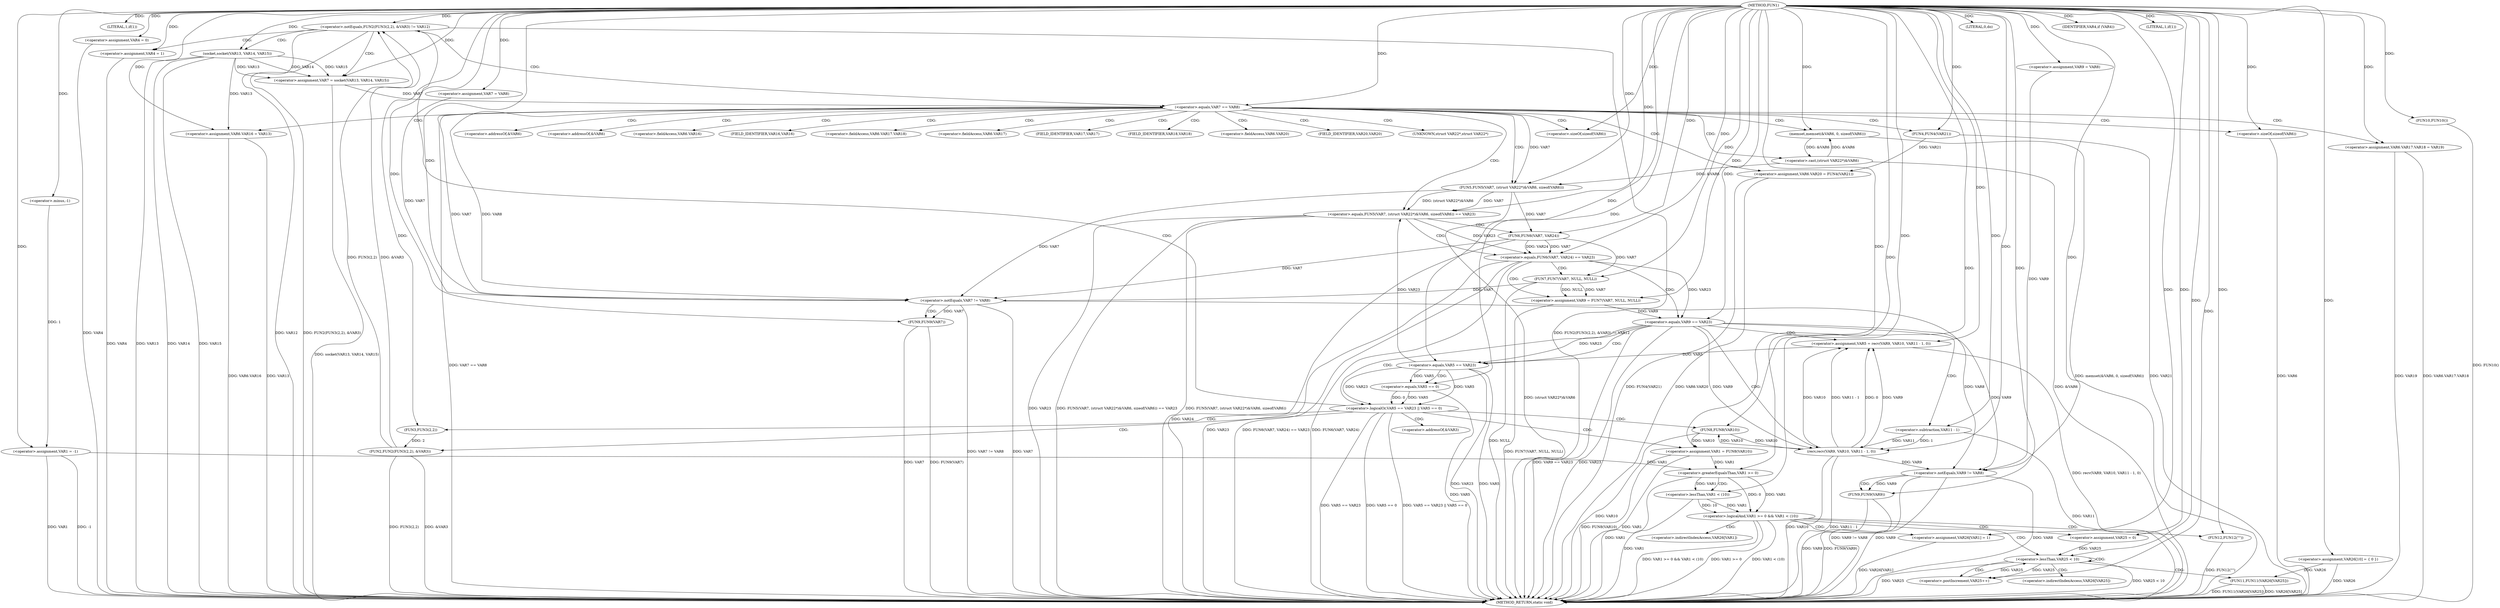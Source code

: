 digraph FUN1 {  
"1000100" [label = "(METHOD,FUN1)" ]
"1000294" [label = "(METHOD_RETURN,static void)" ]
"1000103" [label = "(<operator>.assignment,VAR1 = -1)" ]
"1000105" [label = "(<operator>.minus,-1)" ]
"1000108" [label = "(LITERAL,1,if(1))" ]
"1000113" [label = "(<operator>.assignment,VAR4 = 0)" ]
"1000119" [label = "(<operator>.assignment,VAR7 = VAR8)" ]
"1000123" [label = "(<operator>.assignment,VAR9 = VAR8)" ]
"1000130" [label = "(<operator>.notEquals,FUN2(FUN3(2,2), &VAR3) != VAR12)" ]
"1000131" [label = "(FUN2,FUN2(FUN3(2,2), &VAR3))" ]
"1000132" [label = "(FUN3,FUN3(2,2))" ]
"1000140" [label = "(<operator>.assignment,VAR4 = 1)" ]
"1000143" [label = "(<operator>.assignment,VAR7 = socket(VAR13, VAR14, VAR15))" ]
"1000145" [label = "(socket,socket(VAR13, VAR14, VAR15))" ]
"1000150" [label = "(<operator>.equals,VAR7 == VAR8)" ]
"1000155" [label = "(memset,memset(&VAR6, 0, sizeof(VAR6)))" ]
"1000159" [label = "(<operator>.sizeOf,sizeof(VAR6))" ]
"1000161" [label = "(<operator>.assignment,VAR6.VAR16 = VAR13)" ]
"1000166" [label = "(<operator>.assignment,VAR6.VAR17.VAR18 = VAR19)" ]
"1000173" [label = "(<operator>.assignment,VAR6.VAR20 = FUN4(VAR21))" ]
"1000177" [label = "(FUN4,FUN4(VAR21))" ]
"1000180" [label = "(<operator>.equals,FUN5(VAR7, (struct VAR22*)&VAR6, sizeof(VAR6)) == VAR23)" ]
"1000181" [label = "(FUN5,FUN5(VAR7, (struct VAR22*)&VAR6, sizeof(VAR6)))" ]
"1000183" [label = "(<operator>.cast,(struct VAR22*)&VAR6)" ]
"1000187" [label = "(<operator>.sizeOf,sizeof(VAR6))" ]
"1000193" [label = "(<operator>.equals,FUN6(VAR7, VAR24) == VAR23)" ]
"1000194" [label = "(FUN6,FUN6(VAR7, VAR24))" ]
"1000200" [label = "(<operator>.assignment,VAR9 = FUN7(VAR7, NULL, NULL))" ]
"1000202" [label = "(FUN7,FUN7(VAR7, NULL, NULL))" ]
"1000207" [label = "(<operator>.equals,VAR9 == VAR23)" ]
"1000212" [label = "(<operator>.assignment,VAR5 = recv(VAR9, VAR10, VAR11 - 1, 0))" ]
"1000214" [label = "(recv,recv(VAR9, VAR10, VAR11 - 1, 0))" ]
"1000217" [label = "(<operator>.subtraction,VAR11 - 1)" ]
"1000222" [label = "(<operator>.logicalOr,VAR5 == VAR23 || VAR5 == 0)" ]
"1000223" [label = "(<operator>.equals,VAR5 == VAR23)" ]
"1000226" [label = "(<operator>.equals,VAR5 == 0)" ]
"1000231" [label = "(<operator>.assignment,VAR1 = FUN8(VAR10))" ]
"1000233" [label = "(FUN8,FUN8(VAR10))" ]
"1000235" [label = "(LITERAL,0,do)" ]
"1000237" [label = "(<operator>.notEquals,VAR7 != VAR8)" ]
"1000241" [label = "(FUN9,FUN9(VAR7))" ]
"1000244" [label = "(<operator>.notEquals,VAR9 != VAR8)" ]
"1000248" [label = "(FUN9,FUN9(VAR9))" ]
"1000251" [label = "(IDENTIFIER,VAR4,if (VAR4))" ]
"1000253" [label = "(FUN10,FUN10())" ]
"1000255" [label = "(LITERAL,1,if(1))" ]
"1000260" [label = "(<operator>.assignment,VAR26[10] = { 0 })" ]
"1000263" [label = "(<operator>.logicalAnd,VAR1 >= 0 && VAR1 < (10))" ]
"1000264" [label = "(<operator>.greaterEqualsThan,VAR1 >= 0)" ]
"1000267" [label = "(<operator>.lessThan,VAR1 < (10))" ]
"1000271" [label = "(<operator>.assignment,VAR26[VAR1] = 1)" ]
"1000277" [label = "(<operator>.assignment,VAR25 = 0)" ]
"1000280" [label = "(<operator>.lessThan,VAR25 < 10)" ]
"1000283" [label = "(<operator>.postIncrement,VAR25++)" ]
"1000286" [label = "(FUN11,FUN11(VAR26[VAR25]))" ]
"1000292" [label = "(FUN12,FUN12(\"\"))" ]
"1000135" [label = "(<operator>.addressOf,&VAR3)" ]
"1000156" [label = "(<operator>.addressOf,&VAR6)" ]
"1000162" [label = "(<operator>.fieldAccess,VAR6.VAR16)" ]
"1000164" [label = "(FIELD_IDENTIFIER,VAR16,VAR16)" ]
"1000167" [label = "(<operator>.fieldAccess,VAR6.VAR17.VAR18)" ]
"1000168" [label = "(<operator>.fieldAccess,VAR6.VAR17)" ]
"1000170" [label = "(FIELD_IDENTIFIER,VAR17,VAR17)" ]
"1000171" [label = "(FIELD_IDENTIFIER,VAR18,VAR18)" ]
"1000174" [label = "(<operator>.fieldAccess,VAR6.VAR20)" ]
"1000176" [label = "(FIELD_IDENTIFIER,VAR20,VAR20)" ]
"1000184" [label = "(UNKNOWN,struct VAR22*,struct VAR22*)" ]
"1000185" [label = "(<operator>.addressOf,&VAR6)" ]
"1000272" [label = "(<operator>.indirectIndexAccess,VAR26[VAR1])" ]
"1000287" [label = "(<operator>.indirectIndexAccess,VAR26[VAR25])" ]
  "1000183" -> "1000294"  [ label = "DDG: &VAR6"] 
  "1000231" -> "1000294"  [ label = "DDG: FUN8(VAR10)"] 
  "1000103" -> "1000294"  [ label = "DDG: VAR1"] 
  "1000180" -> "1000294"  [ label = "DDG: FUN5(VAR7, (struct VAR22*)&VAR6, sizeof(VAR6))"] 
  "1000207" -> "1000294"  [ label = "DDG: VAR9 == VAR23"] 
  "1000248" -> "1000294"  [ label = "DDG: FUN9(VAR9)"] 
  "1000187" -> "1000294"  [ label = "DDG: VAR6"] 
  "1000177" -> "1000294"  [ label = "DDG: VAR21"] 
  "1000130" -> "1000294"  [ label = "DDG: FUN2(FUN3(2,2), &VAR3) != VAR12"] 
  "1000286" -> "1000294"  [ label = "DDG: FUN11(VAR26[VAR25])"] 
  "1000166" -> "1000294"  [ label = "DDG: VAR19"] 
  "1000223" -> "1000294"  [ label = "DDG: VAR23"] 
  "1000193" -> "1000294"  [ label = "DDG: FUN6(VAR7, VAR24)"] 
  "1000226" -> "1000294"  [ label = "DDG: VAR5"] 
  "1000292" -> "1000294"  [ label = "DDG: FUN12(\"\")"] 
  "1000222" -> "1000294"  [ label = "DDG: VAR5 == VAR23"] 
  "1000237" -> "1000294"  [ label = "DDG: VAR7 != VAR8"] 
  "1000207" -> "1000294"  [ label = "DDG: VAR23"] 
  "1000253" -> "1000294"  [ label = "DDG: FUN10()"] 
  "1000280" -> "1000294"  [ label = "DDG: VAR25 < 10"] 
  "1000214" -> "1000294"  [ label = "DDG: VAR10"] 
  "1000286" -> "1000294"  [ label = "DDG: VAR26[VAR25]"] 
  "1000103" -> "1000294"  [ label = "DDG: -1"] 
  "1000222" -> "1000294"  [ label = "DDG: VAR5 == 0"] 
  "1000214" -> "1000294"  [ label = "DDG: VAR11 - 1"] 
  "1000212" -> "1000294"  [ label = "DDG: recv(VAR9, VAR10, VAR11 - 1, 0)"] 
  "1000180" -> "1000294"  [ label = "DDG: VAR23"] 
  "1000237" -> "1000294"  [ label = "DDG: VAR7"] 
  "1000113" -> "1000294"  [ label = "DDG: VAR4"] 
  "1000131" -> "1000294"  [ label = "DDG: FUN3(2,2)"] 
  "1000140" -> "1000294"  [ label = "DDG: VAR4"] 
  "1000264" -> "1000294"  [ label = "DDG: VAR1"] 
  "1000267" -> "1000294"  [ label = "DDG: VAR1"] 
  "1000155" -> "1000294"  [ label = "DDG: memset(&VAR6, 0, sizeof(VAR6))"] 
  "1000166" -> "1000294"  [ label = "DDG: VAR6.VAR17.VAR18"] 
  "1000263" -> "1000294"  [ label = "DDG: VAR1 < (10)"] 
  "1000263" -> "1000294"  [ label = "DDG: VAR1 >= 0 && VAR1 < (10)"] 
  "1000180" -> "1000294"  [ label = "DDG: FUN5(VAR7, (struct VAR22*)&VAR6, sizeof(VAR6)) == VAR23"] 
  "1000263" -> "1000294"  [ label = "DDG: VAR1 >= 0"] 
  "1000217" -> "1000294"  [ label = "DDG: VAR11"] 
  "1000222" -> "1000294"  [ label = "DDG: VAR5 == VAR23 || VAR5 == 0"] 
  "1000145" -> "1000294"  [ label = "DDG: VAR15"] 
  "1000193" -> "1000294"  [ label = "DDG: VAR23"] 
  "1000231" -> "1000294"  [ label = "DDG: VAR1"] 
  "1000131" -> "1000294"  [ label = "DDG: &VAR3"] 
  "1000193" -> "1000294"  [ label = "DDG: FUN6(VAR7, VAR24) == VAR23"] 
  "1000280" -> "1000294"  [ label = "DDG: VAR25"] 
  "1000233" -> "1000294"  [ label = "DDG: VAR10"] 
  "1000241" -> "1000294"  [ label = "DDG: VAR7"] 
  "1000143" -> "1000294"  [ label = "DDG: socket(VAR13, VAR14, VAR15)"] 
  "1000173" -> "1000294"  [ label = "DDG: FUN4(VAR21)"] 
  "1000244" -> "1000294"  [ label = "DDG: VAR9 != VAR8"] 
  "1000150" -> "1000294"  [ label = "DDG: VAR7 == VAR8"] 
  "1000260" -> "1000294"  [ label = "DDG: VAR26"] 
  "1000271" -> "1000294"  [ label = "DDG: VAR26[VAR1]"] 
  "1000202" -> "1000294"  [ label = "DDG: NULL"] 
  "1000244" -> "1000294"  [ label = "DDG: VAR9"] 
  "1000194" -> "1000294"  [ label = "DDG: VAR24"] 
  "1000161" -> "1000294"  [ label = "DDG: VAR6.VAR16"] 
  "1000244" -> "1000294"  [ label = "DDG: VAR8"] 
  "1000145" -> "1000294"  [ label = "DDG: VAR13"] 
  "1000241" -> "1000294"  [ label = "DDG: FUN9(VAR7)"] 
  "1000145" -> "1000294"  [ label = "DDG: VAR14"] 
  "1000181" -> "1000294"  [ label = "DDG: (struct VAR22*)&VAR6"] 
  "1000173" -> "1000294"  [ label = "DDG: VAR6.VAR20"] 
  "1000130" -> "1000294"  [ label = "DDG: VAR12"] 
  "1000248" -> "1000294"  [ label = "DDG: VAR9"] 
  "1000223" -> "1000294"  [ label = "DDG: VAR5"] 
  "1000161" -> "1000294"  [ label = "DDG: VAR13"] 
  "1000130" -> "1000294"  [ label = "DDG: FUN2(FUN3(2,2), &VAR3)"] 
  "1000200" -> "1000294"  [ label = "DDG: FUN7(VAR7, NULL, NULL)"] 
  "1000105" -> "1000103"  [ label = "DDG: 1"] 
  "1000100" -> "1000103"  [ label = "DDG: "] 
  "1000100" -> "1000105"  [ label = "DDG: "] 
  "1000100" -> "1000108"  [ label = "DDG: "] 
  "1000100" -> "1000113"  [ label = "DDG: "] 
  "1000100" -> "1000119"  [ label = "DDG: "] 
  "1000100" -> "1000123"  [ label = "DDG: "] 
  "1000131" -> "1000130"  [ label = "DDG: FUN3(2,2)"] 
  "1000131" -> "1000130"  [ label = "DDG: &VAR3"] 
  "1000132" -> "1000131"  [ label = "DDG: 2"] 
  "1000100" -> "1000132"  [ label = "DDG: "] 
  "1000100" -> "1000130"  [ label = "DDG: "] 
  "1000100" -> "1000140"  [ label = "DDG: "] 
  "1000145" -> "1000143"  [ label = "DDG: VAR13"] 
  "1000145" -> "1000143"  [ label = "DDG: VAR14"] 
  "1000145" -> "1000143"  [ label = "DDG: VAR15"] 
  "1000100" -> "1000143"  [ label = "DDG: "] 
  "1000100" -> "1000145"  [ label = "DDG: "] 
  "1000143" -> "1000150"  [ label = "DDG: VAR7"] 
  "1000100" -> "1000150"  [ label = "DDG: "] 
  "1000183" -> "1000155"  [ label = "DDG: &VAR6"] 
  "1000100" -> "1000155"  [ label = "DDG: "] 
  "1000100" -> "1000159"  [ label = "DDG: "] 
  "1000145" -> "1000161"  [ label = "DDG: VAR13"] 
  "1000100" -> "1000161"  [ label = "DDG: "] 
  "1000100" -> "1000166"  [ label = "DDG: "] 
  "1000177" -> "1000173"  [ label = "DDG: VAR21"] 
  "1000100" -> "1000177"  [ label = "DDG: "] 
  "1000181" -> "1000180"  [ label = "DDG: VAR7"] 
  "1000181" -> "1000180"  [ label = "DDG: (struct VAR22*)&VAR6"] 
  "1000150" -> "1000181"  [ label = "DDG: VAR7"] 
  "1000100" -> "1000181"  [ label = "DDG: "] 
  "1000183" -> "1000181"  [ label = "DDG: &VAR6"] 
  "1000155" -> "1000183"  [ label = "DDG: &VAR6"] 
  "1000100" -> "1000187"  [ label = "DDG: "] 
  "1000223" -> "1000180"  [ label = "DDG: VAR23"] 
  "1000100" -> "1000180"  [ label = "DDG: "] 
  "1000194" -> "1000193"  [ label = "DDG: VAR7"] 
  "1000194" -> "1000193"  [ label = "DDG: VAR24"] 
  "1000181" -> "1000194"  [ label = "DDG: VAR7"] 
  "1000100" -> "1000194"  [ label = "DDG: "] 
  "1000180" -> "1000193"  [ label = "DDG: VAR23"] 
  "1000100" -> "1000193"  [ label = "DDG: "] 
  "1000202" -> "1000200"  [ label = "DDG: VAR7"] 
  "1000202" -> "1000200"  [ label = "DDG: NULL"] 
  "1000100" -> "1000200"  [ label = "DDG: "] 
  "1000194" -> "1000202"  [ label = "DDG: VAR7"] 
  "1000100" -> "1000202"  [ label = "DDG: "] 
  "1000200" -> "1000207"  [ label = "DDG: VAR9"] 
  "1000100" -> "1000207"  [ label = "DDG: "] 
  "1000193" -> "1000207"  [ label = "DDG: VAR23"] 
  "1000214" -> "1000212"  [ label = "DDG: VAR9"] 
  "1000214" -> "1000212"  [ label = "DDG: VAR10"] 
  "1000214" -> "1000212"  [ label = "DDG: VAR11 - 1"] 
  "1000214" -> "1000212"  [ label = "DDG: 0"] 
  "1000100" -> "1000212"  [ label = "DDG: "] 
  "1000207" -> "1000214"  [ label = "DDG: VAR9"] 
  "1000100" -> "1000214"  [ label = "DDG: "] 
  "1000233" -> "1000214"  [ label = "DDG: VAR10"] 
  "1000217" -> "1000214"  [ label = "DDG: VAR11"] 
  "1000217" -> "1000214"  [ label = "DDG: 1"] 
  "1000100" -> "1000217"  [ label = "DDG: "] 
  "1000223" -> "1000222"  [ label = "DDG: VAR5"] 
  "1000223" -> "1000222"  [ label = "DDG: VAR23"] 
  "1000212" -> "1000223"  [ label = "DDG: VAR5"] 
  "1000100" -> "1000223"  [ label = "DDG: "] 
  "1000207" -> "1000223"  [ label = "DDG: VAR23"] 
  "1000226" -> "1000222"  [ label = "DDG: VAR5"] 
  "1000226" -> "1000222"  [ label = "DDG: 0"] 
  "1000223" -> "1000226"  [ label = "DDG: VAR5"] 
  "1000100" -> "1000226"  [ label = "DDG: "] 
  "1000233" -> "1000231"  [ label = "DDG: VAR10"] 
  "1000100" -> "1000231"  [ label = "DDG: "] 
  "1000214" -> "1000233"  [ label = "DDG: VAR10"] 
  "1000100" -> "1000233"  [ label = "DDG: "] 
  "1000100" -> "1000235"  [ label = "DDG: "] 
  "1000181" -> "1000237"  [ label = "DDG: VAR7"] 
  "1000150" -> "1000237"  [ label = "DDG: VAR7"] 
  "1000194" -> "1000237"  [ label = "DDG: VAR7"] 
  "1000202" -> "1000237"  [ label = "DDG: VAR7"] 
  "1000119" -> "1000237"  [ label = "DDG: VAR7"] 
  "1000100" -> "1000237"  [ label = "DDG: "] 
  "1000150" -> "1000237"  [ label = "DDG: VAR8"] 
  "1000237" -> "1000241"  [ label = "DDG: VAR7"] 
  "1000100" -> "1000241"  [ label = "DDG: "] 
  "1000207" -> "1000244"  [ label = "DDG: VAR9"] 
  "1000214" -> "1000244"  [ label = "DDG: VAR9"] 
  "1000123" -> "1000244"  [ label = "DDG: VAR9"] 
  "1000100" -> "1000244"  [ label = "DDG: "] 
  "1000237" -> "1000244"  [ label = "DDG: VAR8"] 
  "1000244" -> "1000248"  [ label = "DDG: VAR9"] 
  "1000100" -> "1000248"  [ label = "DDG: "] 
  "1000100" -> "1000251"  [ label = "DDG: "] 
  "1000100" -> "1000253"  [ label = "DDG: "] 
  "1000100" -> "1000255"  [ label = "DDG: "] 
  "1000100" -> "1000260"  [ label = "DDG: "] 
  "1000264" -> "1000263"  [ label = "DDG: VAR1"] 
  "1000264" -> "1000263"  [ label = "DDG: 0"] 
  "1000103" -> "1000264"  [ label = "DDG: VAR1"] 
  "1000231" -> "1000264"  [ label = "DDG: VAR1"] 
  "1000100" -> "1000264"  [ label = "DDG: "] 
  "1000267" -> "1000263"  [ label = "DDG: VAR1"] 
  "1000267" -> "1000263"  [ label = "DDG: 10"] 
  "1000264" -> "1000267"  [ label = "DDG: VAR1"] 
  "1000100" -> "1000267"  [ label = "DDG: "] 
  "1000100" -> "1000271"  [ label = "DDG: "] 
  "1000100" -> "1000277"  [ label = "DDG: "] 
  "1000283" -> "1000280"  [ label = "DDG: VAR25"] 
  "1000277" -> "1000280"  [ label = "DDG: VAR25"] 
  "1000100" -> "1000280"  [ label = "DDG: "] 
  "1000280" -> "1000283"  [ label = "DDG: VAR25"] 
  "1000100" -> "1000283"  [ label = "DDG: "] 
  "1000260" -> "1000286"  [ label = "DDG: VAR26"] 
  "1000100" -> "1000292"  [ label = "DDG: "] 
  "1000130" -> "1000150"  [ label = "CDG: "] 
  "1000130" -> "1000145"  [ label = "CDG: "] 
  "1000130" -> "1000143"  [ label = "CDG: "] 
  "1000130" -> "1000140"  [ label = "CDG: "] 
  "1000150" -> "1000164"  [ label = "CDG: "] 
  "1000150" -> "1000174"  [ label = "CDG: "] 
  "1000150" -> "1000156"  [ label = "CDG: "] 
  "1000150" -> "1000161"  [ label = "CDG: "] 
  "1000150" -> "1000166"  [ label = "CDG: "] 
  "1000150" -> "1000180"  [ label = "CDG: "] 
  "1000150" -> "1000183"  [ label = "CDG: "] 
  "1000150" -> "1000167"  [ label = "CDG: "] 
  "1000150" -> "1000176"  [ label = "CDG: "] 
  "1000150" -> "1000187"  [ label = "CDG: "] 
  "1000150" -> "1000185"  [ label = "CDG: "] 
  "1000150" -> "1000168"  [ label = "CDG: "] 
  "1000150" -> "1000159"  [ label = "CDG: "] 
  "1000150" -> "1000173"  [ label = "CDG: "] 
  "1000150" -> "1000155"  [ label = "CDG: "] 
  "1000150" -> "1000170"  [ label = "CDG: "] 
  "1000150" -> "1000171"  [ label = "CDG: "] 
  "1000150" -> "1000184"  [ label = "CDG: "] 
  "1000150" -> "1000177"  [ label = "CDG: "] 
  "1000150" -> "1000162"  [ label = "CDG: "] 
  "1000150" -> "1000181"  [ label = "CDG: "] 
  "1000180" -> "1000194"  [ label = "CDG: "] 
  "1000180" -> "1000193"  [ label = "CDG: "] 
  "1000193" -> "1000200"  [ label = "CDG: "] 
  "1000193" -> "1000207"  [ label = "CDG: "] 
  "1000193" -> "1000202"  [ label = "CDG: "] 
  "1000207" -> "1000222"  [ label = "CDG: "] 
  "1000207" -> "1000214"  [ label = "CDG: "] 
  "1000207" -> "1000217"  [ label = "CDG: "] 
  "1000207" -> "1000212"  [ label = "CDG: "] 
  "1000207" -> "1000223"  [ label = "CDG: "] 
  "1000222" -> "1000233"  [ label = "CDG: "] 
  "1000222" -> "1000231"  [ label = "CDG: "] 
  "1000222" -> "1000132"  [ label = "CDG: "] 
  "1000222" -> "1000130"  [ label = "CDG: "] 
  "1000222" -> "1000135"  [ label = "CDG: "] 
  "1000222" -> "1000131"  [ label = "CDG: "] 
  "1000223" -> "1000226"  [ label = "CDG: "] 
  "1000237" -> "1000241"  [ label = "CDG: "] 
  "1000244" -> "1000248"  [ label = "CDG: "] 
  "1000263" -> "1000277"  [ label = "CDG: "] 
  "1000263" -> "1000292"  [ label = "CDG: "] 
  "1000263" -> "1000272"  [ label = "CDG: "] 
  "1000263" -> "1000271"  [ label = "CDG: "] 
  "1000263" -> "1000280"  [ label = "CDG: "] 
  "1000264" -> "1000267"  [ label = "CDG: "] 
  "1000280" -> "1000286"  [ label = "CDG: "] 
  "1000280" -> "1000283"  [ label = "CDG: "] 
  "1000280" -> "1000280"  [ label = "CDG: "] 
  "1000280" -> "1000287"  [ label = "CDG: "] 
}
